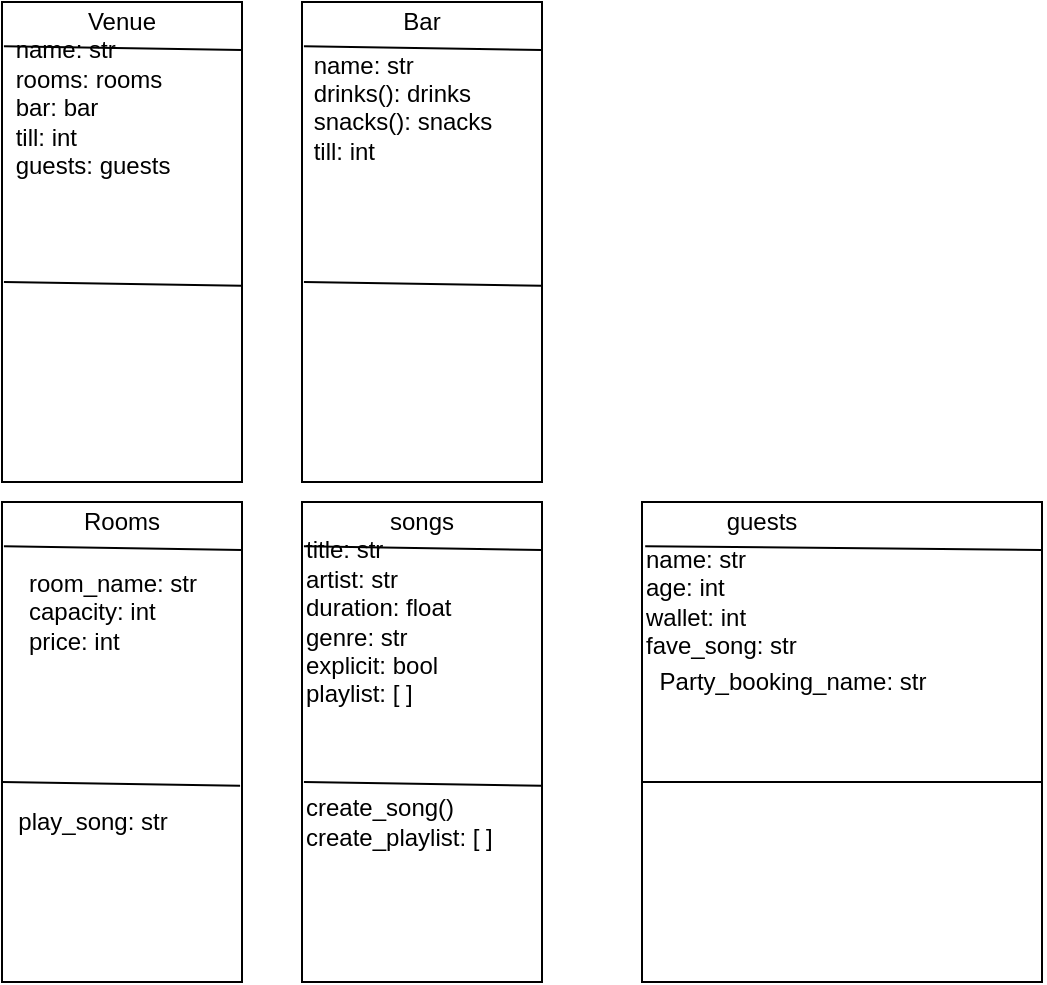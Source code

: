 <mxfile version="13.7.9" type="device"><diagram id="vd8EcCB27VCpiN2Z-uEW" name="Page-1"><mxGraphModel dx="946" dy="1894" grid="1" gridSize="10" guides="1" tooltips="1" connect="1" arrows="1" fold="1" page="1" pageScale="1" pageWidth="827" pageHeight="1169" math="0" shadow="0"><root><mxCell id="0"/><mxCell id="1" parent="0"/><mxCell id="QURt_aAKWT1UAu6diXEU-1" value="" style="rounded=0;whiteSpace=wrap;html=1;" parent="1" vertex="1"><mxGeometry x="80" y="200" width="120" height="240" as="geometry"/></mxCell><mxCell id="QURt_aAKWT1UAu6diXEU-2" value="Rooms" style="text;html=1;strokeColor=none;fillColor=none;align=center;verticalAlign=middle;whiteSpace=wrap;rounded=0;" parent="1" vertex="1"><mxGeometry x="120" y="200" width="40" height="20" as="geometry"/></mxCell><mxCell id="QURt_aAKWT1UAu6diXEU-6" value="" style="endArrow=none;html=1;exitX=0.008;exitY=0.092;exitDx=0;exitDy=0;exitPerimeter=0;entryX=1;entryY=0.1;entryDx=0;entryDy=0;entryPerimeter=0;" parent="1" source="QURt_aAKWT1UAu6diXEU-1" target="QURt_aAKWT1UAu6diXEU-1" edge="1"><mxGeometry width="50" height="50" relative="1" as="geometry"><mxPoint x="390" y="350" as="sourcePoint"/><mxPoint x="440" y="300" as="targetPoint"/></mxGeometry></mxCell><mxCell id="QURt_aAKWT1UAu6diXEU-7" value="" style="endArrow=none;html=1;exitX=0.008;exitY=0.092;exitDx=0;exitDy=0;exitPerimeter=0;entryX=1;entryY=0.1;entryDx=0;entryDy=0;entryPerimeter=0;" parent="1" edge="1"><mxGeometry width="50" height="50" relative="1" as="geometry"><mxPoint x="80.0" y="340.0" as="sourcePoint"/><mxPoint x="199.04" y="341.92" as="targetPoint"/></mxGeometry></mxCell><mxCell id="QURt_aAKWT1UAu6diXEU-8" value="" style="rounded=0;whiteSpace=wrap;html=1;" parent="1" vertex="1"><mxGeometry x="230" y="200" width="120" height="240" as="geometry"/></mxCell><mxCell id="QURt_aAKWT1UAu6diXEU-9" value="songs" style="text;html=1;strokeColor=none;fillColor=none;align=center;verticalAlign=middle;whiteSpace=wrap;rounded=0;" parent="1" vertex="1"><mxGeometry x="270" y="200" width="40" height="20" as="geometry"/></mxCell><mxCell id="QURt_aAKWT1UAu6diXEU-10" value="" style="endArrow=none;html=1;exitX=0.008;exitY=0.092;exitDx=0;exitDy=0;exitPerimeter=0;entryX=1;entryY=0.1;entryDx=0;entryDy=0;entryPerimeter=0;" parent="1" source="QURt_aAKWT1UAu6diXEU-8" target="QURt_aAKWT1UAu6diXEU-8" edge="1"><mxGeometry width="50" height="50" relative="1" as="geometry"><mxPoint x="400" y="360" as="sourcePoint"/><mxPoint x="450" y="310" as="targetPoint"/></mxGeometry></mxCell><mxCell id="QURt_aAKWT1UAu6diXEU-11" value="" style="endArrow=none;html=1;exitX=0.008;exitY=0.092;exitDx=0;exitDy=0;exitPerimeter=0;entryX=1;entryY=0.1;entryDx=0;entryDy=0;entryPerimeter=0;" parent="1" edge="1"><mxGeometry width="50" height="50" relative="1" as="geometry"><mxPoint x="230.96" y="340" as="sourcePoint"/><mxPoint x="350" y="341.92" as="targetPoint"/></mxGeometry></mxCell><mxCell id="QURt_aAKWT1UAu6diXEU-12" value="" style="rounded=0;whiteSpace=wrap;html=1;" parent="1" vertex="1"><mxGeometry x="400" y="200" width="200" height="240" as="geometry"/></mxCell><mxCell id="QURt_aAKWT1UAu6diXEU-13" value="guests" style="text;html=1;strokeColor=none;fillColor=none;align=center;verticalAlign=middle;whiteSpace=wrap;rounded=0;" parent="1" vertex="1"><mxGeometry x="440" y="200" width="40" height="20" as="geometry"/></mxCell><mxCell id="QURt_aAKWT1UAu6diXEU-14" value="" style="endArrow=none;html=1;exitX=0.008;exitY=0.092;exitDx=0;exitDy=0;exitPerimeter=0;entryX=1;entryY=0.1;entryDx=0;entryDy=0;entryPerimeter=0;" parent="1" source="QURt_aAKWT1UAu6diXEU-12" target="QURt_aAKWT1UAu6diXEU-12" edge="1"><mxGeometry width="50" height="50" relative="1" as="geometry"><mxPoint x="710" y="350" as="sourcePoint"/><mxPoint x="760" y="300" as="targetPoint"/></mxGeometry></mxCell><mxCell id="QURt_aAKWT1UAu6diXEU-15" value="" style="endArrow=none;html=1;exitX=0.008;exitY=0.092;exitDx=0;exitDy=0;exitPerimeter=0;" parent="1" target="QURt_aAKWT1UAu6diXEU-12" edge="1"><mxGeometry width="50" height="50" relative="1" as="geometry"><mxPoint x="400" y="340" as="sourcePoint"/><mxPoint x="519.04" y="341.92" as="targetPoint"/><Array as="points"><mxPoint x="600" y="340"/></Array></mxGeometry></mxCell><mxCell id="QURt_aAKWT1UAu6diXEU-16" value="&lt;div style=&quot;text-align: left&quot;&gt;&lt;span&gt;room_name: str&lt;/span&gt;&lt;/div&gt;&lt;div style=&quot;text-align: left&quot;&gt;&lt;span&gt;capacity: int&lt;/span&gt;&lt;/div&gt;&lt;div style=&quot;text-align: left&quot;&gt;&lt;span&gt;price: int&lt;/span&gt;&lt;/div&gt;" style="text;html=1;align=center;verticalAlign=middle;resizable=0;points=[];autosize=1;" parent="1" vertex="1"><mxGeometry x="85" y="230" width="100" height="50" as="geometry"/></mxCell><mxCell id="QURt_aAKWT1UAu6diXEU-17" value="play_song: str&lt;br&gt;" style="text;html=1;align=center;verticalAlign=middle;resizable=0;points=[];autosize=1;" parent="1" vertex="1"><mxGeometry x="80" y="350" width="90" height="20" as="geometry"/></mxCell><mxCell id="QURt_aAKWT1UAu6diXEU-19" value="" style="rounded=0;whiteSpace=wrap;html=1;" parent="1" vertex="1"><mxGeometry x="80" y="-50" width="120" height="240" as="geometry"/></mxCell><mxCell id="QURt_aAKWT1UAu6diXEU-20" value="Venue" style="text;html=1;strokeColor=none;fillColor=none;align=center;verticalAlign=middle;whiteSpace=wrap;rounded=0;" parent="1" vertex="1"><mxGeometry x="120" y="-50" width="40" height="20" as="geometry"/></mxCell><mxCell id="QURt_aAKWT1UAu6diXEU-21" value="" style="endArrow=none;html=1;exitX=0.008;exitY=0.092;exitDx=0;exitDy=0;exitPerimeter=0;entryX=1;entryY=0.1;entryDx=0;entryDy=0;entryPerimeter=0;" parent="1" source="QURt_aAKWT1UAu6diXEU-19" target="QURt_aAKWT1UAu6diXEU-19" edge="1"><mxGeometry width="50" height="50" relative="1" as="geometry"><mxPoint x="250" y="110" as="sourcePoint"/><mxPoint x="300" y="60" as="targetPoint"/></mxGeometry></mxCell><mxCell id="QURt_aAKWT1UAu6diXEU-22" value="" style="endArrow=none;html=1;exitX=0.008;exitY=0.092;exitDx=0;exitDy=0;exitPerimeter=0;entryX=1;entryY=0.1;entryDx=0;entryDy=0;entryPerimeter=0;" parent="1" edge="1"><mxGeometry width="50" height="50" relative="1" as="geometry"><mxPoint x="80.96" y="90" as="sourcePoint"/><mxPoint x="200" y="91.92" as="targetPoint"/></mxGeometry></mxCell><mxCell id="QURt_aAKWT1UAu6diXEU-23" value="" style="rounded=0;whiteSpace=wrap;html=1;" parent="1" vertex="1"><mxGeometry x="230" y="-50" width="120" height="240" as="geometry"/></mxCell><mxCell id="QURt_aAKWT1UAu6diXEU-24" value="Bar" style="text;html=1;strokeColor=none;fillColor=none;align=center;verticalAlign=middle;whiteSpace=wrap;rounded=0;" parent="1" vertex="1"><mxGeometry x="270" y="-50" width="40" height="20" as="geometry"/></mxCell><mxCell id="QURt_aAKWT1UAu6diXEU-25" value="" style="endArrow=none;html=1;exitX=0.008;exitY=0.092;exitDx=0;exitDy=0;exitPerimeter=0;entryX=1;entryY=0.1;entryDx=0;entryDy=0;entryPerimeter=0;" parent="1" source="QURt_aAKWT1UAu6diXEU-23" target="QURt_aAKWT1UAu6diXEU-23" edge="1"><mxGeometry width="50" height="50" relative="1" as="geometry"><mxPoint x="400" y="110" as="sourcePoint"/><mxPoint x="450" y="60" as="targetPoint"/></mxGeometry></mxCell><mxCell id="QURt_aAKWT1UAu6diXEU-26" value="" style="endArrow=none;html=1;exitX=0.008;exitY=0.092;exitDx=0;exitDy=0;exitPerimeter=0;entryX=1;entryY=0.1;entryDx=0;entryDy=0;entryPerimeter=0;" parent="1" edge="1"><mxGeometry width="50" height="50" relative="1" as="geometry"><mxPoint x="230.96" y="90" as="sourcePoint"/><mxPoint x="350" y="91.92" as="targetPoint"/></mxGeometry></mxCell><mxCell id="QURt_aAKWT1UAu6diXEU-27" value="&lt;div style=&quot;text-align: left&quot;&gt;&lt;span&gt;name: str&lt;/span&gt;&lt;/div&gt;&lt;div style=&quot;text-align: left&quot;&gt;&lt;span&gt;drinks(): drinks&lt;/span&gt;&lt;/div&gt;&lt;div style=&quot;text-align: left&quot;&gt;&lt;span&gt;snacks(): snacks&lt;/span&gt;&lt;/div&gt;&lt;div style=&quot;text-align: left&quot;&gt;&lt;span&gt;till: int&lt;/span&gt;&lt;/div&gt;&lt;div style=&quot;text-align: left&quot;&gt;&lt;br&gt;&lt;/div&gt;" style="text;html=1;align=center;verticalAlign=middle;resizable=0;points=[];autosize=1;" parent="1" vertex="1"><mxGeometry x="230" y="-30" width="100" height="80" as="geometry"/></mxCell><mxCell id="QURt_aAKWT1UAu6diXEU-28" value="name: str&lt;br&gt;age: int&lt;br&gt;wallet: int&lt;br&gt;fave_song: str" style="text;html=1;align=left;verticalAlign=middle;resizable=0;points=[];autosize=1;" parent="1" vertex="1"><mxGeometry x="400" y="220" width="90" height="60" as="geometry"/></mxCell><mxCell id="QURt_aAKWT1UAu6diXEU-29" value="Party_booking_name: str" style="text;html=1;align=center;verticalAlign=middle;resizable=0;points=[];autosize=1;" parent="1" vertex="1"><mxGeometry x="400" y="280" width="150" height="20" as="geometry"/></mxCell><mxCell id="QURt_aAKWT1UAu6diXEU-31" value="title: str&lt;br&gt;artist: str&lt;br&gt;duration: float&lt;br&gt;genre: str&lt;br&gt;explicit: bool&lt;br&gt;playlist: [ ]" style="text;html=1;align=left;verticalAlign=middle;resizable=0;points=[];autosize=1;" parent="1" vertex="1"><mxGeometry x="230" y="215" width="90" height="90" as="geometry"/></mxCell><mxCell id="QURt_aAKWT1UAu6diXEU-32" value="create_song()&lt;br&gt;create_playlist: [ ]" style="text;html=1;align=left;verticalAlign=middle;resizable=0;points=[];autosize=1;" parent="1" vertex="1"><mxGeometry x="230" y="345" width="110" height="30" as="geometry"/></mxCell><mxCell id="QURt_aAKWT1UAu6diXEU-33" value="&lt;div style=&quot;text-align: left&quot;&gt;&lt;span&gt;name: str&lt;/span&gt;&lt;/div&gt;&lt;div style=&quot;text-align: left&quot;&gt;&lt;span&gt;rooms: rooms&lt;/span&gt;&lt;/div&gt;&lt;div style=&quot;text-align: left&quot;&gt;&lt;span&gt;bar: bar&lt;/span&gt;&lt;/div&gt;&lt;div style=&quot;text-align: left&quot;&gt;&lt;span&gt;till: int&lt;/span&gt;&lt;/div&gt;&lt;div style=&quot;text-align: left&quot;&gt;&lt;span&gt;guests: guests&lt;/span&gt;&lt;/div&gt;&lt;div style=&quot;text-align: left&quot;&gt;&lt;span&gt;&lt;br&gt;&lt;/span&gt;&lt;/div&gt;" style="text;html=1;align=center;verticalAlign=middle;resizable=0;points=[];autosize=1;" parent="1" vertex="1"><mxGeometry x="80" y="-35" width="90" height="90" as="geometry"/></mxCell></root></mxGraphModel></diagram></mxfile>